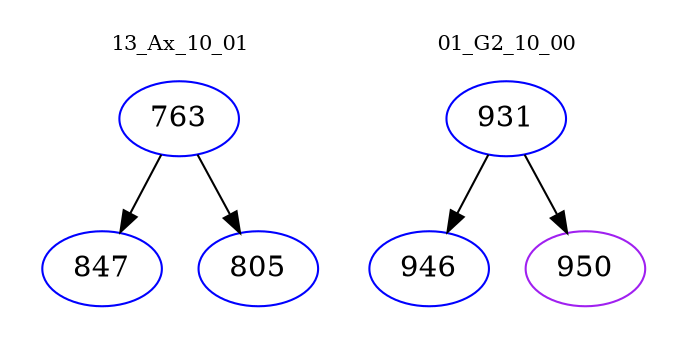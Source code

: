 digraph{
subgraph cluster_0 {
color = white
label = "13_Ax_10_01";
fontsize=10;
T0_763 [label="763", color="blue"]
T0_763 -> T0_847 [color="black"]
T0_847 [label="847", color="blue"]
T0_763 -> T0_805 [color="black"]
T0_805 [label="805", color="blue"]
}
subgraph cluster_1 {
color = white
label = "01_G2_10_00";
fontsize=10;
T1_931 [label="931", color="blue"]
T1_931 -> T1_946 [color="black"]
T1_946 [label="946", color="blue"]
T1_931 -> T1_950 [color="black"]
T1_950 [label="950", color="purple"]
}
}
